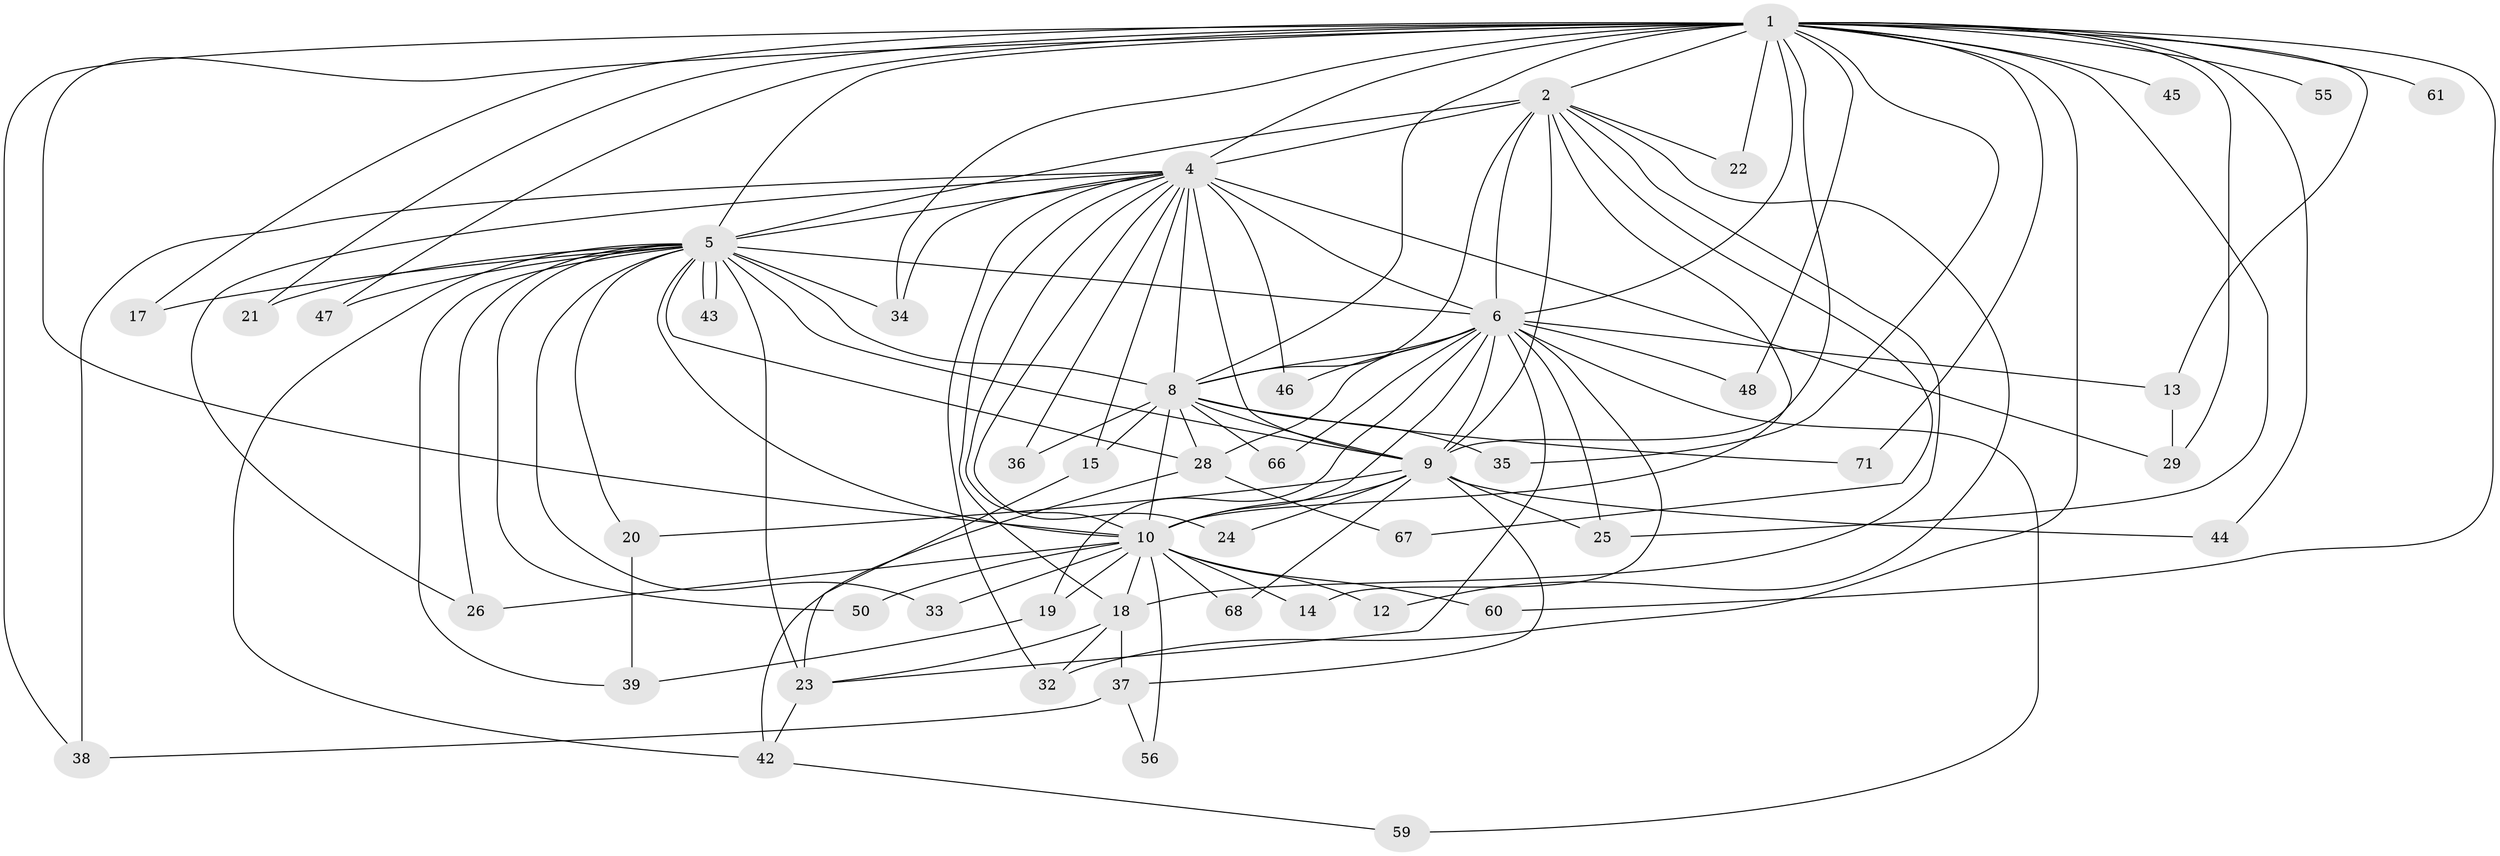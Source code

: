 // Generated by graph-tools (version 1.1) at 2025/23/03/03/25 07:23:45]
// undirected, 49 vertices, 119 edges
graph export_dot {
graph [start="1"]
  node [color=gray90,style=filled];
  1 [super="+3"];
  2 [super="+51"];
  4 [super="+7"];
  5 [super="+57"];
  6 [super="+53"];
  8 [super="+16"];
  9 [super="+31"];
  10 [super="+11"];
  12 [super="+58"];
  13;
  14;
  15 [super="+27"];
  17;
  18 [super="+63"];
  19;
  20 [super="+72"];
  21;
  22 [super="+62"];
  23 [super="+70"];
  24;
  25 [super="+30"];
  26 [super="+64"];
  28 [super="+40"];
  29 [super="+52"];
  32 [super="+49"];
  33;
  34 [super="+54"];
  35;
  36;
  37;
  38 [super="+41"];
  39 [super="+65"];
  42 [super="+69"];
  43;
  44;
  45;
  46;
  47;
  48;
  50;
  55;
  56;
  59;
  60;
  61;
  66;
  67;
  68;
  71;
  1 -- 2 [weight=2];
  1 -- 4 [weight=4];
  1 -- 5 [weight=2];
  1 -- 6 [weight=2];
  1 -- 8 [weight=2];
  1 -- 9 [weight=2];
  1 -- 10 [weight=2];
  1 -- 22 [weight=2];
  1 -- 25;
  1 -- 32;
  1 -- 35;
  1 -- 44;
  1 -- 45 [weight=2];
  1 -- 48;
  1 -- 55 [weight=2];
  1 -- 60;
  1 -- 61 [weight=2];
  1 -- 71;
  1 -- 13;
  1 -- 17;
  1 -- 21;
  1 -- 38;
  1 -- 47;
  1 -- 34;
  1 -- 29;
  2 -- 4 [weight=2];
  2 -- 5 [weight=2];
  2 -- 6;
  2 -- 8;
  2 -- 9;
  2 -- 10;
  2 -- 22;
  2 -- 67;
  2 -- 12;
  2 -- 18;
  4 -- 5 [weight=2];
  4 -- 6 [weight=2];
  4 -- 8 [weight=3];
  4 -- 9 [weight=3];
  4 -- 10 [weight=2];
  4 -- 18;
  4 -- 24;
  4 -- 29;
  4 -- 36;
  4 -- 32;
  4 -- 34;
  4 -- 46;
  4 -- 15;
  4 -- 26;
  4 -- 38;
  5 -- 6 [weight=2];
  5 -- 8;
  5 -- 9;
  5 -- 10;
  5 -- 17;
  5 -- 20;
  5 -- 21;
  5 -- 23;
  5 -- 26;
  5 -- 33;
  5 -- 34;
  5 -- 39;
  5 -- 42;
  5 -- 43;
  5 -- 43;
  5 -- 47;
  5 -- 50;
  5 -- 28;
  6 -- 8;
  6 -- 9;
  6 -- 10;
  6 -- 13;
  6 -- 14;
  6 -- 19;
  6 -- 23;
  6 -- 25;
  6 -- 28;
  6 -- 46;
  6 -- 48;
  6 -- 59;
  6 -- 66;
  8 -- 9;
  8 -- 10 [weight=2];
  8 -- 15;
  8 -- 28 [weight=2];
  8 -- 36;
  8 -- 66;
  8 -- 71;
  8 -- 35;
  9 -- 10;
  9 -- 20;
  9 -- 24;
  9 -- 37;
  9 -- 44;
  9 -- 68;
  9 -- 25;
  10 -- 14;
  10 -- 33;
  10 -- 68;
  10 -- 12;
  10 -- 18;
  10 -- 19;
  10 -- 50;
  10 -- 56;
  10 -- 26;
  10 -- 60;
  13 -- 29;
  15 -- 23;
  18 -- 32;
  18 -- 37;
  18 -- 23;
  19 -- 39;
  20 -- 39 [weight=2];
  23 -- 42;
  28 -- 42;
  28 -- 67;
  37 -- 38;
  37 -- 56;
  42 -- 59;
}
